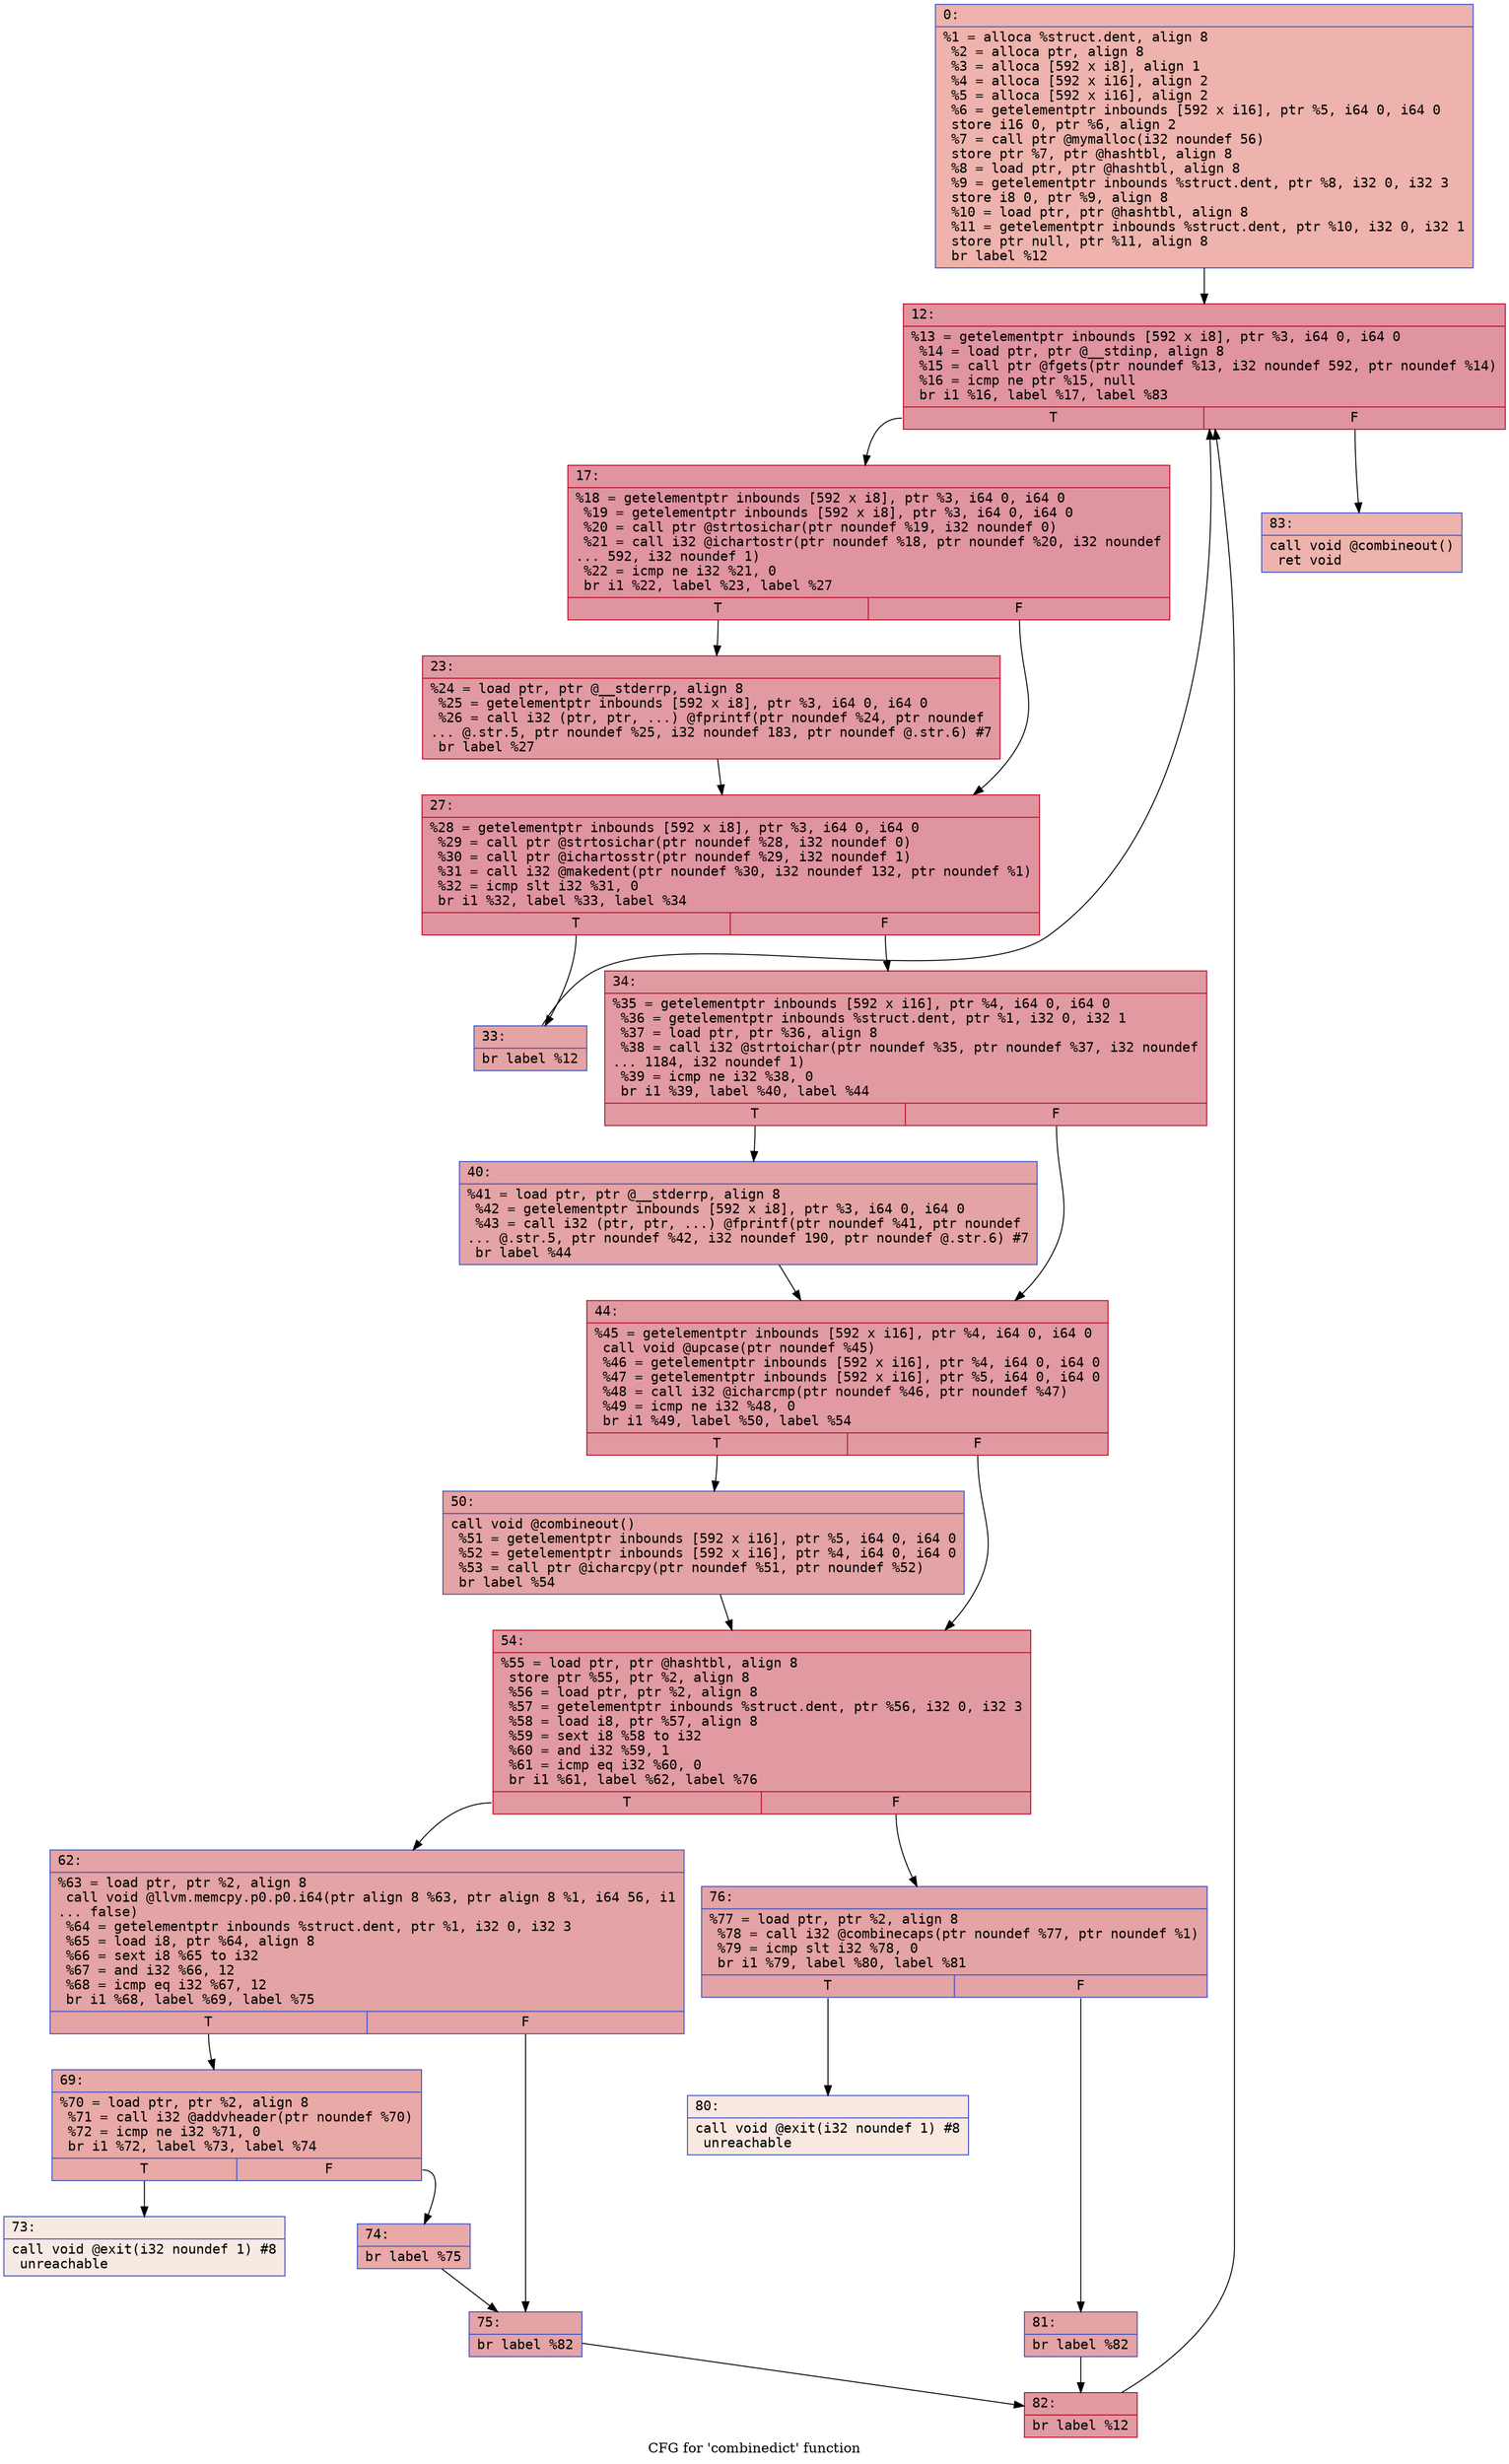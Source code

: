 digraph "CFG for 'combinedict' function" {
	label="CFG for 'combinedict' function";

	Node0x60000244ed50 [shape=record,color="#3d50c3ff", style=filled, fillcolor="#d6524470" fontname="Courier",label="{0:\l|  %1 = alloca %struct.dent, align 8\l  %2 = alloca ptr, align 8\l  %3 = alloca [592 x i8], align 1\l  %4 = alloca [592 x i16], align 2\l  %5 = alloca [592 x i16], align 2\l  %6 = getelementptr inbounds [592 x i16], ptr %5, i64 0, i64 0\l  store i16 0, ptr %6, align 2\l  %7 = call ptr @mymalloc(i32 noundef 56)\l  store ptr %7, ptr @hashtbl, align 8\l  %8 = load ptr, ptr @hashtbl, align 8\l  %9 = getelementptr inbounds %struct.dent, ptr %8, i32 0, i32 3\l  store i8 0, ptr %9, align 8\l  %10 = load ptr, ptr @hashtbl, align 8\l  %11 = getelementptr inbounds %struct.dent, ptr %10, i32 0, i32 1\l  store ptr null, ptr %11, align 8\l  br label %12\l}"];
	Node0x60000244ed50 -> Node0x60000244eda0[tooltip="0 -> 12\nProbability 100.00%" ];
	Node0x60000244eda0 [shape=record,color="#b70d28ff", style=filled, fillcolor="#b70d2870" fontname="Courier",label="{12:\l|  %13 = getelementptr inbounds [592 x i8], ptr %3, i64 0, i64 0\l  %14 = load ptr, ptr @__stdinp, align 8\l  %15 = call ptr @fgets(ptr noundef %13, i32 noundef 592, ptr noundef %14)\l  %16 = icmp ne ptr %15, null\l  br i1 %16, label %17, label %83\l|{<s0>T|<s1>F}}"];
	Node0x60000244eda0:s0 -> Node0x60000244edf0[tooltip="12 -> 17\nProbability 96.88%" ];
	Node0x60000244eda0:s1 -> Node0x60000244f390[tooltip="12 -> 83\nProbability 3.12%" ];
	Node0x60000244edf0 [shape=record,color="#b70d28ff", style=filled, fillcolor="#b70d2870" fontname="Courier",label="{17:\l|  %18 = getelementptr inbounds [592 x i8], ptr %3, i64 0, i64 0\l  %19 = getelementptr inbounds [592 x i8], ptr %3, i64 0, i64 0\l  %20 = call ptr @strtosichar(ptr noundef %19, i32 noundef 0)\l  %21 = call i32 @ichartostr(ptr noundef %18, ptr noundef %20, i32 noundef\l... 592, i32 noundef 1)\l  %22 = icmp ne i32 %21, 0\l  br i1 %22, label %23, label %27\l|{<s0>T|<s1>F}}"];
	Node0x60000244edf0:s0 -> Node0x60000244ee40[tooltip="17 -> 23\nProbability 62.50%" ];
	Node0x60000244edf0:s1 -> Node0x60000244ee90[tooltip="17 -> 27\nProbability 37.50%" ];
	Node0x60000244ee40 [shape=record,color="#b70d28ff", style=filled, fillcolor="#bb1b2c70" fontname="Courier",label="{23:\l|  %24 = load ptr, ptr @__stderrp, align 8\l  %25 = getelementptr inbounds [592 x i8], ptr %3, i64 0, i64 0\l  %26 = call i32 (ptr, ptr, ...) @fprintf(ptr noundef %24, ptr noundef\l... @.str.5, ptr noundef %25, i32 noundef 183, ptr noundef @.str.6) #7\l  br label %27\l}"];
	Node0x60000244ee40 -> Node0x60000244ee90[tooltip="23 -> 27\nProbability 100.00%" ];
	Node0x60000244ee90 [shape=record,color="#b70d28ff", style=filled, fillcolor="#b70d2870" fontname="Courier",label="{27:\l|  %28 = getelementptr inbounds [592 x i8], ptr %3, i64 0, i64 0\l  %29 = call ptr @strtosichar(ptr noundef %28, i32 noundef 0)\l  %30 = call ptr @ichartosstr(ptr noundef %29, i32 noundef 1)\l  %31 = call i32 @makedent(ptr noundef %30, i32 noundef 132, ptr noundef %1)\l  %32 = icmp slt i32 %31, 0\l  br i1 %32, label %33, label %34\l|{<s0>T|<s1>F}}"];
	Node0x60000244ee90:s0 -> Node0x60000244eee0[tooltip="27 -> 33\nProbability 37.50%" ];
	Node0x60000244ee90:s1 -> Node0x60000244ef30[tooltip="27 -> 34\nProbability 62.50%" ];
	Node0x60000244eee0 [shape=record,color="#3d50c3ff", style=filled, fillcolor="#c32e3170" fontname="Courier",label="{33:\l|  br label %12\l}"];
	Node0x60000244eee0 -> Node0x60000244eda0[tooltip="33 -> 12\nProbability 100.00%" ];
	Node0x60000244ef30 [shape=record,color="#b70d28ff", style=filled, fillcolor="#bb1b2c70" fontname="Courier",label="{34:\l|  %35 = getelementptr inbounds [592 x i16], ptr %4, i64 0, i64 0\l  %36 = getelementptr inbounds %struct.dent, ptr %1, i32 0, i32 1\l  %37 = load ptr, ptr %36, align 8\l  %38 = call i32 @strtoichar(ptr noundef %35, ptr noundef %37, i32 noundef\l... 1184, i32 noundef 1)\l  %39 = icmp ne i32 %38, 0\l  br i1 %39, label %40, label %44\l|{<s0>T|<s1>F}}"];
	Node0x60000244ef30:s0 -> Node0x60000244ef80[tooltip="34 -> 40\nProbability 62.50%" ];
	Node0x60000244ef30:s1 -> Node0x60000244efd0[tooltip="34 -> 44\nProbability 37.50%" ];
	Node0x60000244ef80 [shape=record,color="#3d50c3ff", style=filled, fillcolor="#c32e3170" fontname="Courier",label="{40:\l|  %41 = load ptr, ptr @__stderrp, align 8\l  %42 = getelementptr inbounds [592 x i8], ptr %3, i64 0, i64 0\l  %43 = call i32 (ptr, ptr, ...) @fprintf(ptr noundef %41, ptr noundef\l... @.str.5, ptr noundef %42, i32 noundef 190, ptr noundef @.str.6) #7\l  br label %44\l}"];
	Node0x60000244ef80 -> Node0x60000244efd0[tooltip="40 -> 44\nProbability 100.00%" ];
	Node0x60000244efd0 [shape=record,color="#b70d28ff", style=filled, fillcolor="#bb1b2c70" fontname="Courier",label="{44:\l|  %45 = getelementptr inbounds [592 x i16], ptr %4, i64 0, i64 0\l  call void @upcase(ptr noundef %45)\l  %46 = getelementptr inbounds [592 x i16], ptr %4, i64 0, i64 0\l  %47 = getelementptr inbounds [592 x i16], ptr %5, i64 0, i64 0\l  %48 = call i32 @icharcmp(ptr noundef %46, ptr noundef %47)\l  %49 = icmp ne i32 %48, 0\l  br i1 %49, label %50, label %54\l|{<s0>T|<s1>F}}"];
	Node0x60000244efd0:s0 -> Node0x60000244f020[tooltip="44 -> 50\nProbability 62.50%" ];
	Node0x60000244efd0:s1 -> Node0x60000244f070[tooltip="44 -> 54\nProbability 37.50%" ];
	Node0x60000244f020 [shape=record,color="#3d50c3ff", style=filled, fillcolor="#c32e3170" fontname="Courier",label="{50:\l|  call void @combineout()\l  %51 = getelementptr inbounds [592 x i16], ptr %5, i64 0, i64 0\l  %52 = getelementptr inbounds [592 x i16], ptr %4, i64 0, i64 0\l  %53 = call ptr @icharcpy(ptr noundef %51, ptr noundef %52)\l  br label %54\l}"];
	Node0x60000244f020 -> Node0x60000244f070[tooltip="50 -> 54\nProbability 100.00%" ];
	Node0x60000244f070 [shape=record,color="#b70d28ff", style=filled, fillcolor="#bb1b2c70" fontname="Courier",label="{54:\l|  %55 = load ptr, ptr @hashtbl, align 8\l  store ptr %55, ptr %2, align 8\l  %56 = load ptr, ptr %2, align 8\l  %57 = getelementptr inbounds %struct.dent, ptr %56, i32 0, i32 3\l  %58 = load i8, ptr %57, align 8\l  %59 = sext i8 %58 to i32\l  %60 = and i32 %59, 1\l  %61 = icmp eq i32 %60, 0\l  br i1 %61, label %62, label %76\l|{<s0>T|<s1>F}}"];
	Node0x60000244f070:s0 -> Node0x60000244f0c0[tooltip="54 -> 62\nProbability 50.00%" ];
	Node0x60000244f070:s1 -> Node0x60000244f250[tooltip="54 -> 76\nProbability 50.00%" ];
	Node0x60000244f0c0 [shape=record,color="#3d50c3ff", style=filled, fillcolor="#c32e3170" fontname="Courier",label="{62:\l|  %63 = load ptr, ptr %2, align 8\l  call void @llvm.memcpy.p0.p0.i64(ptr align 8 %63, ptr align 8 %1, i64 56, i1\l... false)\l  %64 = getelementptr inbounds %struct.dent, ptr %1, i32 0, i32 3\l  %65 = load i8, ptr %64, align 8\l  %66 = sext i8 %65 to i32\l  %67 = and i32 %66, 12\l  %68 = icmp eq i32 %67, 12\l  br i1 %68, label %69, label %75\l|{<s0>T|<s1>F}}"];
	Node0x60000244f0c0:s0 -> Node0x60000244f110[tooltip="62 -> 69\nProbability 50.00%" ];
	Node0x60000244f0c0:s1 -> Node0x60000244f200[tooltip="62 -> 75\nProbability 50.00%" ];
	Node0x60000244f110 [shape=record,color="#3d50c3ff", style=filled, fillcolor="#ca3b3770" fontname="Courier",label="{69:\l|  %70 = load ptr, ptr %2, align 8\l  %71 = call i32 @addvheader(ptr noundef %70)\l  %72 = icmp ne i32 %71, 0\l  br i1 %72, label %73, label %74\l|{<s0>T|<s1>F}}"];
	Node0x60000244f110:s0 -> Node0x60000244f160[tooltip="69 -> 73\nProbability 0.00%" ];
	Node0x60000244f110:s1 -> Node0x60000244f1b0[tooltip="69 -> 74\nProbability 100.00%" ];
	Node0x60000244f160 [shape=record,color="#3d50c3ff", style=filled, fillcolor="#eed0c070" fontname="Courier",label="{73:\l|  call void @exit(i32 noundef 1) #8\l  unreachable\l}"];
	Node0x60000244f1b0 [shape=record,color="#3d50c3ff", style=filled, fillcolor="#ca3b3770" fontname="Courier",label="{74:\l|  br label %75\l}"];
	Node0x60000244f1b0 -> Node0x60000244f200[tooltip="74 -> 75\nProbability 100.00%" ];
	Node0x60000244f200 [shape=record,color="#3d50c3ff", style=filled, fillcolor="#c32e3170" fontname="Courier",label="{75:\l|  br label %82\l}"];
	Node0x60000244f200 -> Node0x60000244f340[tooltip="75 -> 82\nProbability 100.00%" ];
	Node0x60000244f250 [shape=record,color="#3d50c3ff", style=filled, fillcolor="#c32e3170" fontname="Courier",label="{76:\l|  %77 = load ptr, ptr %2, align 8\l  %78 = call i32 @combinecaps(ptr noundef %77, ptr noundef %1)\l  %79 = icmp slt i32 %78, 0\l  br i1 %79, label %80, label %81\l|{<s0>T|<s1>F}}"];
	Node0x60000244f250:s0 -> Node0x60000244f2a0[tooltip="76 -> 80\nProbability 0.00%" ];
	Node0x60000244f250:s1 -> Node0x60000244f2f0[tooltip="76 -> 81\nProbability 100.00%" ];
	Node0x60000244f2a0 [shape=record,color="#3d50c3ff", style=filled, fillcolor="#f1ccb870" fontname="Courier",label="{80:\l|  call void @exit(i32 noundef 1) #8\l  unreachable\l}"];
	Node0x60000244f2f0 [shape=record,color="#3d50c3ff", style=filled, fillcolor="#c32e3170" fontname="Courier",label="{81:\l|  br label %82\l}"];
	Node0x60000244f2f0 -> Node0x60000244f340[tooltip="81 -> 82\nProbability 100.00%" ];
	Node0x60000244f340 [shape=record,color="#b70d28ff", style=filled, fillcolor="#bb1b2c70" fontname="Courier",label="{82:\l|  br label %12\l}"];
	Node0x60000244f340 -> Node0x60000244eda0[tooltip="82 -> 12\nProbability 100.00%" ];
	Node0x60000244f390 [shape=record,color="#3d50c3ff", style=filled, fillcolor="#d6524470" fontname="Courier",label="{83:\l|  call void @combineout()\l  ret void\l}"];
}
